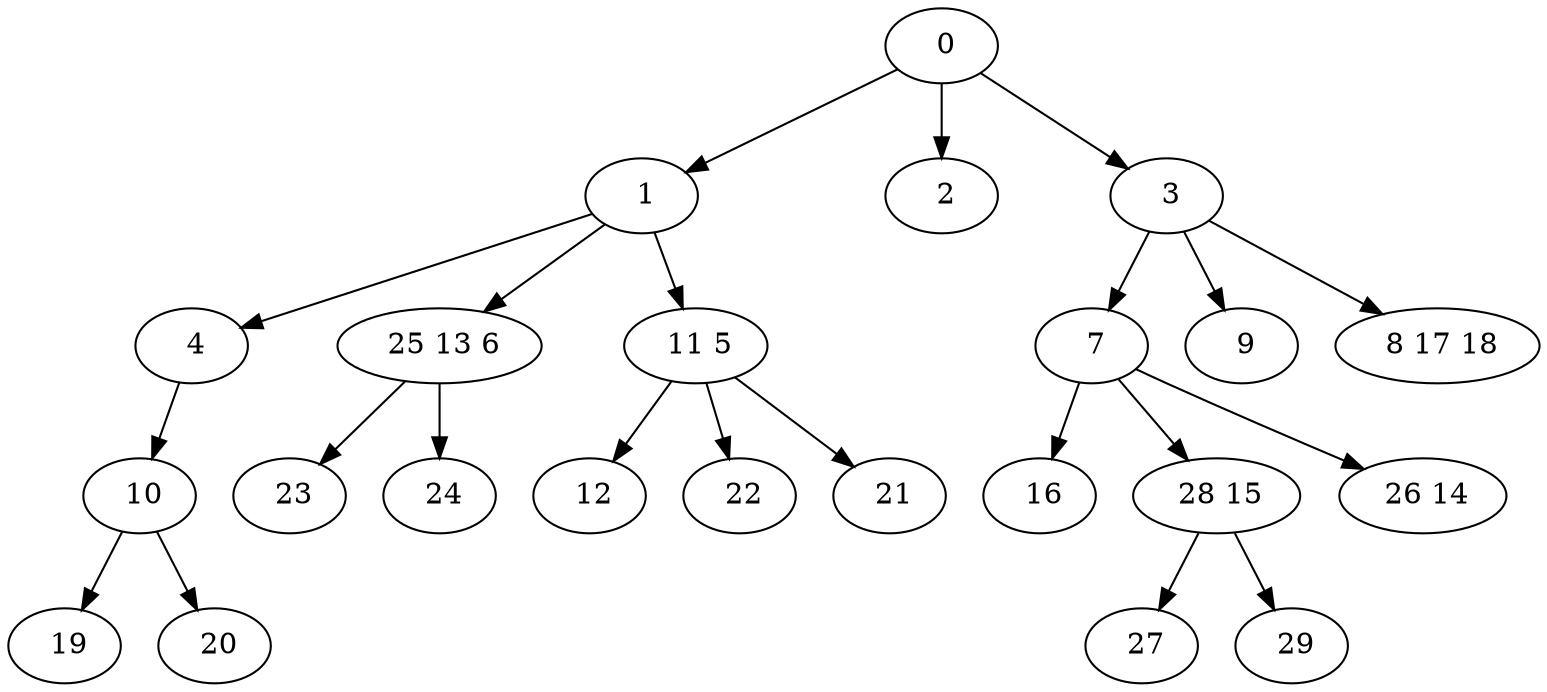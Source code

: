 digraph mytree {
" 0" -> " 1";
" 0" -> " 2";
" 0" -> " 3";
" 1" -> " 4";
" 1" -> " 25 13 6";
" 1" -> " 11 5";
" 2";
" 3" -> " 7";
" 3" -> " 9";
" 3" -> " 8 17 18";
" 4" -> " 10";
" 25 13 6" -> " 23";
" 25 13 6" -> " 24";
" 11 5" -> " 12";
" 11 5" -> " 22";
" 11 5" -> " 21";
" 7" -> " 16";
" 7" -> " 28 15";
" 7" -> " 26 14";
" 9";
" 8 17 18";
" 10" -> " 19";
" 10" -> " 20";
" 16";
" 28 15" -> " 27";
" 28 15" -> " 29";
" 26 14";
" 19";
" 20";
" 27";
" 29";
" 23";
" 24";
" 12";
" 22";
" 21";
}
